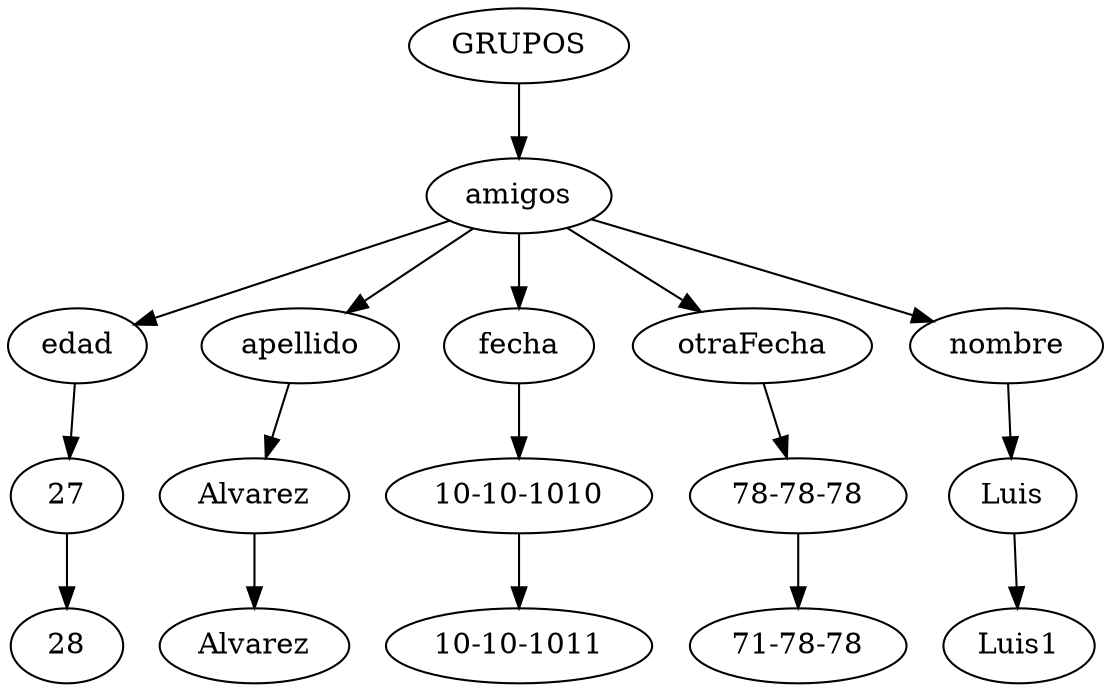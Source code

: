 digraph ArbolBinario {
GRUPOS[id="GRUPOS", label="GRUPOS"];
amigosedad[id="amigosedad", label="edad"];
amigosapellido[id="amigosapellido", label="apellido"];
amigosfecha[id="amigosfecha", label="fecha"];
amigosotraFecha[id="amigosotraFecha", label="otraFecha"];
amigosnombre[id="amigosnombre", label="nombre"];
amigos->amigosedad;
amigos->amigosapellido;
amigos->amigosfecha;
amigos->amigosotraFecha;
amigos->amigosnombre;
amigosedad->amigos1edad;
amigos1edad[id="amigos1edad", label="27"];
amigos2edad[id="amigos2edad", label="28"];
amigos1edad->amigos2edad;
amigosapellido->amigos1apellido;
amigos1apellido[id="amigos1apellido", label="Alvarez"];
amigos2apellido[id="amigos2apellido", label="Alvarez"];
amigos1apellido->amigos2apellido;
amigosfecha->amigos1fecha;
amigos1fecha[id="amigos1fecha", label="10-10-1010"];
amigos2fecha[id="amigos2fecha", label="10-10-1011"];
amigos1fecha->amigos2fecha;
amigosotraFecha->amigos1otraFecha;
amigos1otraFecha[id="amigos1otraFecha", label="78-78-78"];
amigos2otraFecha[id="amigos2otraFecha", label="71-78-78"];
amigos1otraFecha->amigos2otraFecha;
amigosnombre->amigos1nombre;
amigos1nombre[id="amigos1nombre", label="Luis"];
amigos2nombre[id="amigos2nombre", label="Luis1"];
amigos1nombre->amigos2nombre;
GRUPOS->amigos;
}

